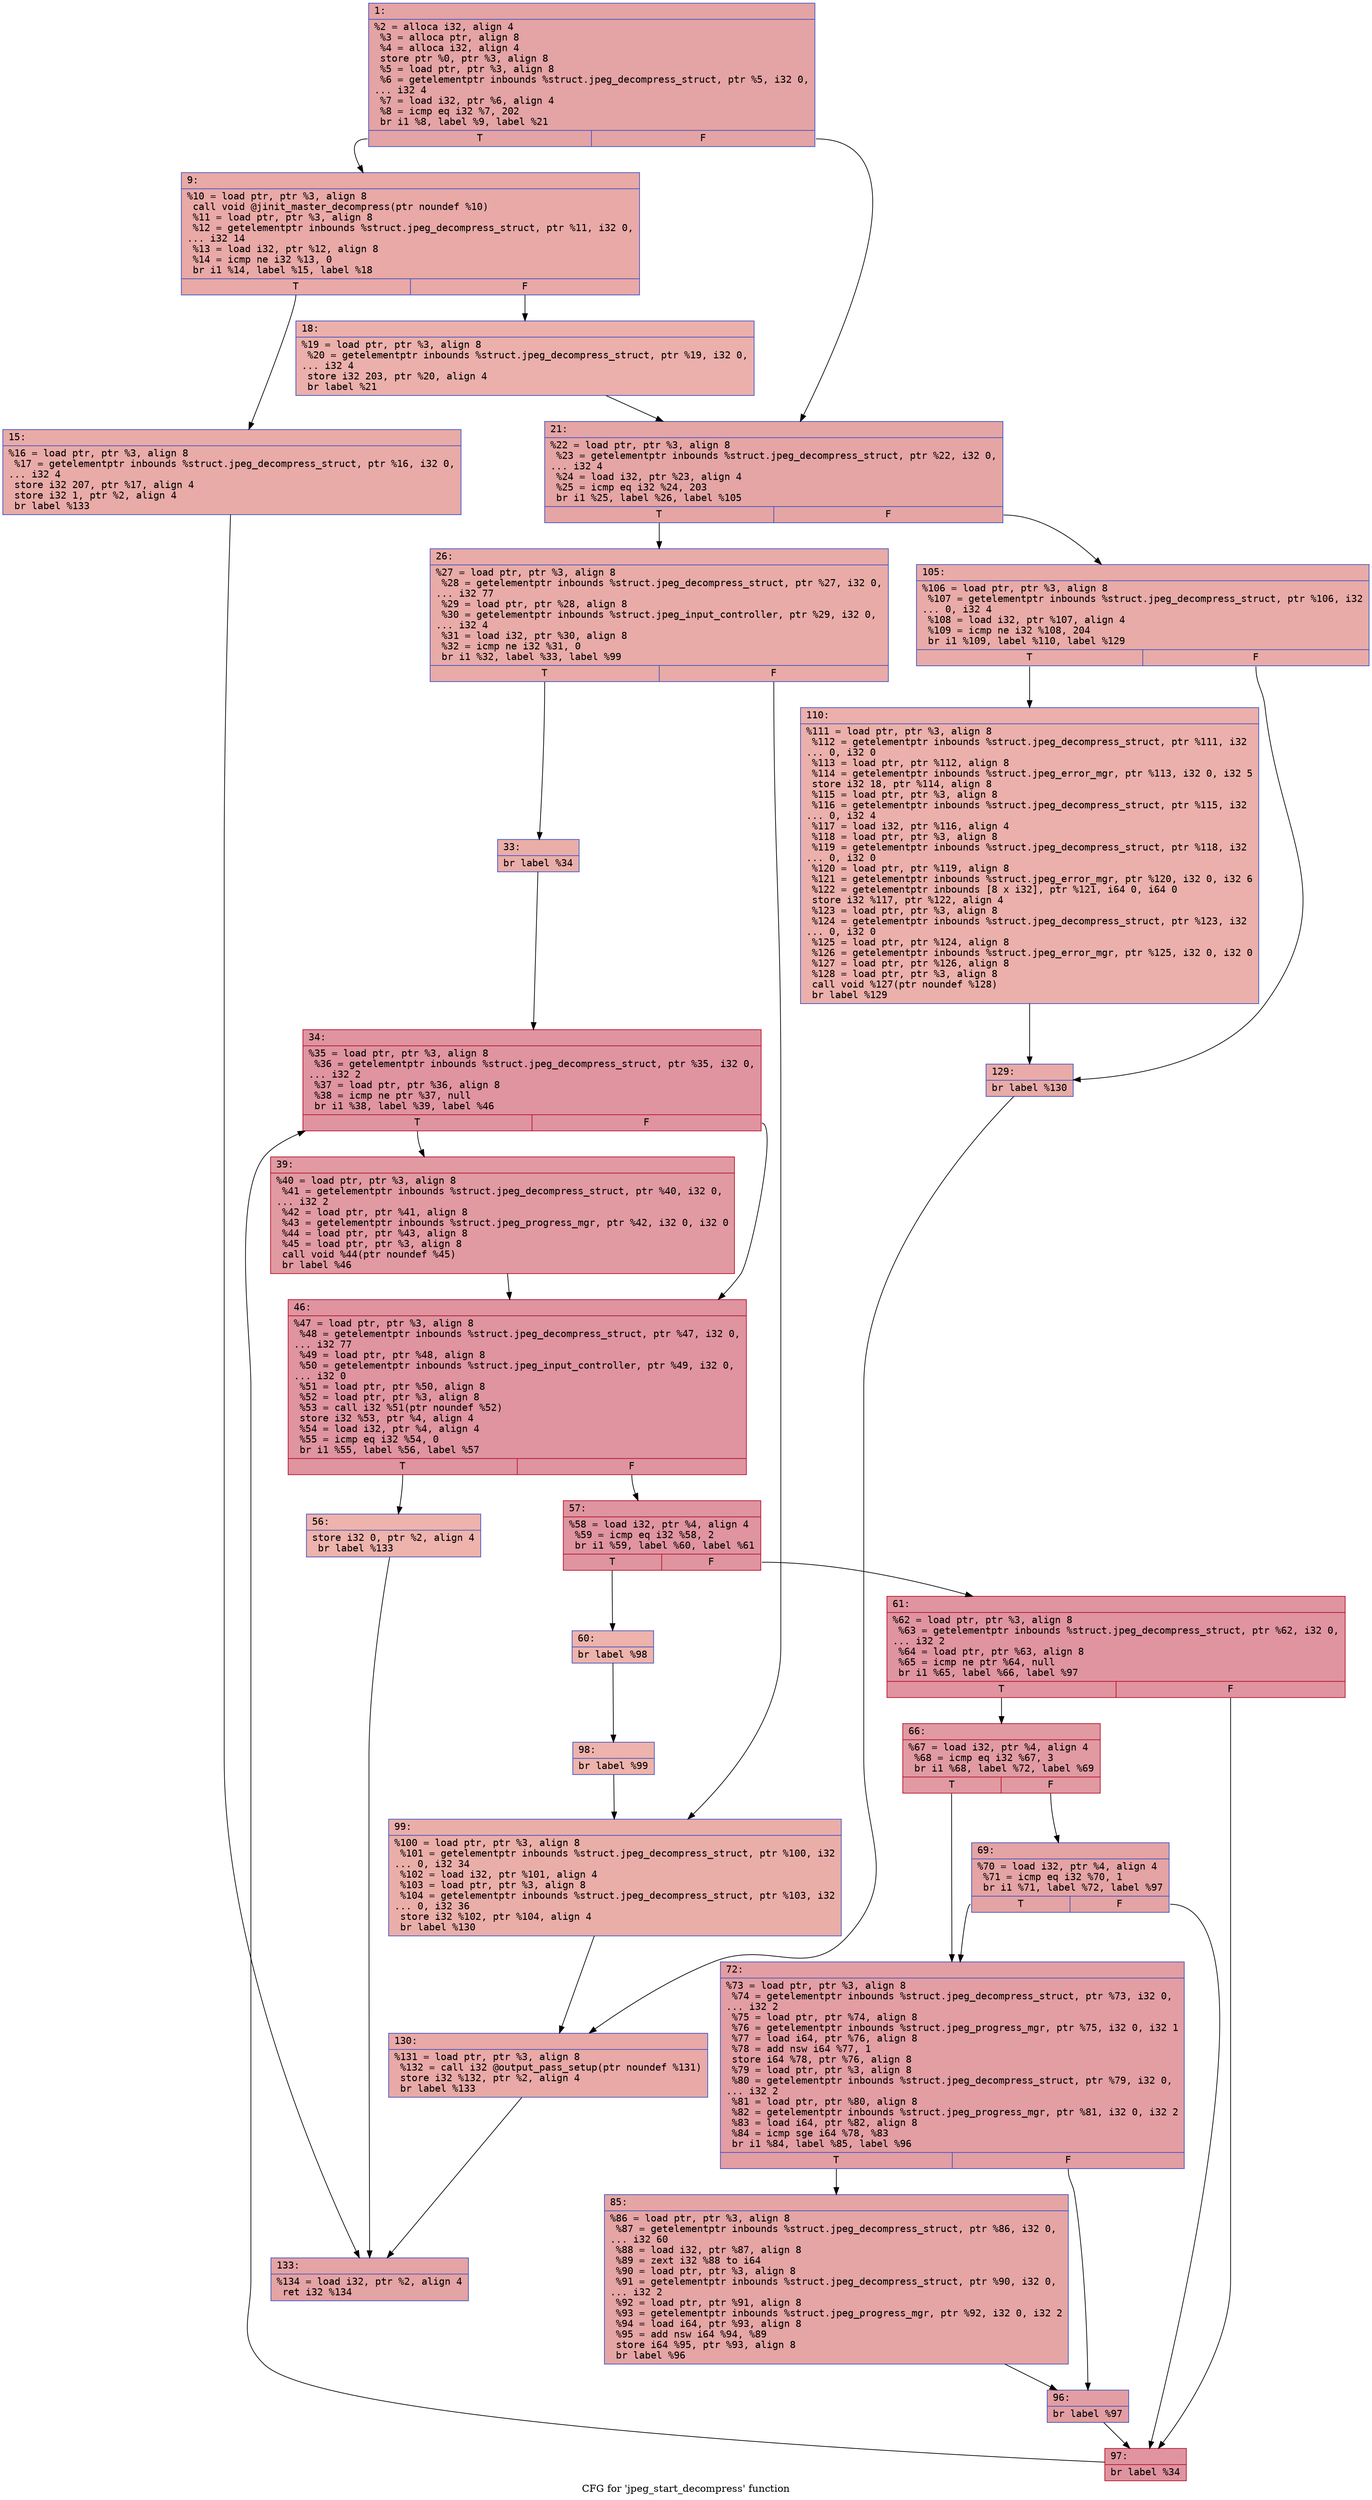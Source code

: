 digraph "CFG for 'jpeg_start_decompress' function" {
	label="CFG for 'jpeg_start_decompress' function";

	Node0x600001751ef0 [shape=record,color="#3d50c3ff", style=filled, fillcolor="#c32e3170" fontname="Courier",label="{1:\l|  %2 = alloca i32, align 4\l  %3 = alloca ptr, align 8\l  %4 = alloca i32, align 4\l  store ptr %0, ptr %3, align 8\l  %5 = load ptr, ptr %3, align 8\l  %6 = getelementptr inbounds %struct.jpeg_decompress_struct, ptr %5, i32 0,\l... i32 4\l  %7 = load i32, ptr %6, align 4\l  %8 = icmp eq i32 %7, 202\l  br i1 %8, label %9, label %21\l|{<s0>T|<s1>F}}"];
	Node0x600001751ef0:s0 -> Node0x600001751f40[tooltip="1 -> 9\nProbability 50.00%" ];
	Node0x600001751ef0:s1 -> Node0x600001752030[tooltip="1 -> 21\nProbability 50.00%" ];
	Node0x600001751f40 [shape=record,color="#3d50c3ff", style=filled, fillcolor="#ca3b3770" fontname="Courier",label="{9:\l|  %10 = load ptr, ptr %3, align 8\l  call void @jinit_master_decompress(ptr noundef %10)\l  %11 = load ptr, ptr %3, align 8\l  %12 = getelementptr inbounds %struct.jpeg_decompress_struct, ptr %11, i32 0,\l... i32 14\l  %13 = load i32, ptr %12, align 8\l  %14 = icmp ne i32 %13, 0\l  br i1 %14, label %15, label %18\l|{<s0>T|<s1>F}}"];
	Node0x600001751f40:s0 -> Node0x600001751f90[tooltip="9 -> 15\nProbability 62.50%" ];
	Node0x600001751f40:s1 -> Node0x600001751fe0[tooltip="9 -> 18\nProbability 37.50%" ];
	Node0x600001751f90 [shape=record,color="#3d50c3ff", style=filled, fillcolor="#cc403a70" fontname="Courier",label="{15:\l|  %16 = load ptr, ptr %3, align 8\l  %17 = getelementptr inbounds %struct.jpeg_decompress_struct, ptr %16, i32 0,\l... i32 4\l  store i32 207, ptr %17, align 4\l  store i32 1, ptr %2, align 4\l  br label %133\l}"];
	Node0x600001751f90 -> Node0x600001752710[tooltip="15 -> 133\nProbability 100.00%" ];
	Node0x600001751fe0 [shape=record,color="#3d50c3ff", style=filled, fillcolor="#d24b4070" fontname="Courier",label="{18:\l|  %19 = load ptr, ptr %3, align 8\l  %20 = getelementptr inbounds %struct.jpeg_decompress_struct, ptr %19, i32 0,\l... i32 4\l  store i32 203, ptr %20, align 4\l  br label %21\l}"];
	Node0x600001751fe0 -> Node0x600001752030[tooltip="18 -> 21\nProbability 100.00%" ];
	Node0x600001752030 [shape=record,color="#3d50c3ff", style=filled, fillcolor="#c5333470" fontname="Courier",label="{21:\l|  %22 = load ptr, ptr %3, align 8\l  %23 = getelementptr inbounds %struct.jpeg_decompress_struct, ptr %22, i32 0,\l... i32 4\l  %24 = load i32, ptr %23, align 4\l  %25 = icmp eq i32 %24, 203\l  br i1 %25, label %26, label %105\l|{<s0>T|<s1>F}}"];
	Node0x600001752030:s0 -> Node0x600001752080[tooltip="21 -> 26\nProbability 50.00%" ];
	Node0x600001752030:s1 -> Node0x6000017525d0[tooltip="21 -> 105\nProbability 50.00%" ];
	Node0x600001752080 [shape=record,color="#3d50c3ff", style=filled, fillcolor="#cc403a70" fontname="Courier",label="{26:\l|  %27 = load ptr, ptr %3, align 8\l  %28 = getelementptr inbounds %struct.jpeg_decompress_struct, ptr %27, i32 0,\l... i32 77\l  %29 = load ptr, ptr %28, align 8\l  %30 = getelementptr inbounds %struct.jpeg_input_controller, ptr %29, i32 0,\l... i32 4\l  %31 = load i32, ptr %30, align 8\l  %32 = icmp ne i32 %31, 0\l  br i1 %32, label %33, label %99\l|{<s0>T|<s1>F}}"];
	Node0x600001752080:s0 -> Node0x6000017520d0[tooltip="26 -> 33\nProbability 62.50%" ];
	Node0x600001752080:s1 -> Node0x600001752580[tooltip="26 -> 99\nProbability 37.50%" ];
	Node0x6000017520d0 [shape=record,color="#3d50c3ff", style=filled, fillcolor="#d0473d70" fontname="Courier",label="{33:\l|  br label %34\l}"];
	Node0x6000017520d0 -> Node0x600001752120[tooltip="33 -> 34\nProbability 100.00%" ];
	Node0x600001752120 [shape=record,color="#b70d28ff", style=filled, fillcolor="#b70d2870" fontname="Courier",label="{34:\l|  %35 = load ptr, ptr %3, align 8\l  %36 = getelementptr inbounds %struct.jpeg_decompress_struct, ptr %35, i32 0,\l... i32 2\l  %37 = load ptr, ptr %36, align 8\l  %38 = icmp ne ptr %37, null\l  br i1 %38, label %39, label %46\l|{<s0>T|<s1>F}}"];
	Node0x600001752120:s0 -> Node0x600001752170[tooltip="34 -> 39\nProbability 62.50%" ];
	Node0x600001752120:s1 -> Node0x6000017521c0[tooltip="34 -> 46\nProbability 37.50%" ];
	Node0x600001752170 [shape=record,color="#b70d28ff", style=filled, fillcolor="#bb1b2c70" fontname="Courier",label="{39:\l|  %40 = load ptr, ptr %3, align 8\l  %41 = getelementptr inbounds %struct.jpeg_decompress_struct, ptr %40, i32 0,\l... i32 2\l  %42 = load ptr, ptr %41, align 8\l  %43 = getelementptr inbounds %struct.jpeg_progress_mgr, ptr %42, i32 0, i32 0\l  %44 = load ptr, ptr %43, align 8\l  %45 = load ptr, ptr %3, align 8\l  call void %44(ptr noundef %45)\l  br label %46\l}"];
	Node0x600001752170 -> Node0x6000017521c0[tooltip="39 -> 46\nProbability 100.00%" ];
	Node0x6000017521c0 [shape=record,color="#b70d28ff", style=filled, fillcolor="#b70d2870" fontname="Courier",label="{46:\l|  %47 = load ptr, ptr %3, align 8\l  %48 = getelementptr inbounds %struct.jpeg_decompress_struct, ptr %47, i32 0,\l... i32 77\l  %49 = load ptr, ptr %48, align 8\l  %50 = getelementptr inbounds %struct.jpeg_input_controller, ptr %49, i32 0,\l... i32 0\l  %51 = load ptr, ptr %50, align 8\l  %52 = load ptr, ptr %3, align 8\l  %53 = call i32 %51(ptr noundef %52)\l  store i32 %53, ptr %4, align 4\l  %54 = load i32, ptr %4, align 4\l  %55 = icmp eq i32 %54, 0\l  br i1 %55, label %56, label %57\l|{<s0>T|<s1>F}}"];
	Node0x6000017521c0:s0 -> Node0x600001752210[tooltip="46 -> 56\nProbability 3.12%" ];
	Node0x6000017521c0:s1 -> Node0x600001752260[tooltip="46 -> 57\nProbability 96.88%" ];
	Node0x600001752210 [shape=record,color="#3d50c3ff", style=filled, fillcolor="#d6524470" fontname="Courier",label="{56:\l|  store i32 0, ptr %2, align 4\l  br label %133\l}"];
	Node0x600001752210 -> Node0x600001752710[tooltip="56 -> 133\nProbability 100.00%" ];
	Node0x600001752260 [shape=record,color="#b70d28ff", style=filled, fillcolor="#b70d2870" fontname="Courier",label="{57:\l|  %58 = load i32, ptr %4, align 4\l  %59 = icmp eq i32 %58, 2\l  br i1 %59, label %60, label %61\l|{<s0>T|<s1>F}}"];
	Node0x600001752260:s0 -> Node0x6000017522b0[tooltip="57 -> 60\nProbability 3.12%" ];
	Node0x600001752260:s1 -> Node0x600001752300[tooltip="57 -> 61\nProbability 96.88%" ];
	Node0x6000017522b0 [shape=record,color="#3d50c3ff", style=filled, fillcolor="#d6524470" fontname="Courier",label="{60:\l|  br label %98\l}"];
	Node0x6000017522b0 -> Node0x600001752530[tooltip="60 -> 98\nProbability 100.00%" ];
	Node0x600001752300 [shape=record,color="#b70d28ff", style=filled, fillcolor="#b70d2870" fontname="Courier",label="{61:\l|  %62 = load ptr, ptr %3, align 8\l  %63 = getelementptr inbounds %struct.jpeg_decompress_struct, ptr %62, i32 0,\l... i32 2\l  %64 = load ptr, ptr %63, align 8\l  %65 = icmp ne ptr %64, null\l  br i1 %65, label %66, label %97\l|{<s0>T|<s1>F}}"];
	Node0x600001752300:s0 -> Node0x600001752350[tooltip="61 -> 66\nProbability 62.50%" ];
	Node0x600001752300:s1 -> Node0x6000017524e0[tooltip="61 -> 97\nProbability 37.50%" ];
	Node0x600001752350 [shape=record,color="#b70d28ff", style=filled, fillcolor="#bb1b2c70" fontname="Courier",label="{66:\l|  %67 = load i32, ptr %4, align 4\l  %68 = icmp eq i32 %67, 3\l  br i1 %68, label %72, label %69\l|{<s0>T|<s1>F}}"];
	Node0x600001752350:s0 -> Node0x6000017523f0[tooltip="66 -> 72\nProbability 50.00%" ];
	Node0x600001752350:s1 -> Node0x6000017523a0[tooltip="66 -> 69\nProbability 50.00%" ];
	Node0x6000017523a0 [shape=record,color="#3d50c3ff", style=filled, fillcolor="#c32e3170" fontname="Courier",label="{69:\l|  %70 = load i32, ptr %4, align 4\l  %71 = icmp eq i32 %70, 1\l  br i1 %71, label %72, label %97\l|{<s0>T|<s1>F}}"];
	Node0x6000017523a0:s0 -> Node0x6000017523f0[tooltip="69 -> 72\nProbability 50.00%" ];
	Node0x6000017523a0:s1 -> Node0x6000017524e0[tooltip="69 -> 97\nProbability 50.00%" ];
	Node0x6000017523f0 [shape=record,color="#3d50c3ff", style=filled, fillcolor="#be242e70" fontname="Courier",label="{72:\l|  %73 = load ptr, ptr %3, align 8\l  %74 = getelementptr inbounds %struct.jpeg_decompress_struct, ptr %73, i32 0,\l... i32 2\l  %75 = load ptr, ptr %74, align 8\l  %76 = getelementptr inbounds %struct.jpeg_progress_mgr, ptr %75, i32 0, i32 1\l  %77 = load i64, ptr %76, align 8\l  %78 = add nsw i64 %77, 1\l  store i64 %78, ptr %76, align 8\l  %79 = load ptr, ptr %3, align 8\l  %80 = getelementptr inbounds %struct.jpeg_decompress_struct, ptr %79, i32 0,\l... i32 2\l  %81 = load ptr, ptr %80, align 8\l  %82 = getelementptr inbounds %struct.jpeg_progress_mgr, ptr %81, i32 0, i32 2\l  %83 = load i64, ptr %82, align 8\l  %84 = icmp sge i64 %78, %83\l  br i1 %84, label %85, label %96\l|{<s0>T|<s1>F}}"];
	Node0x6000017523f0:s0 -> Node0x600001752440[tooltip="72 -> 85\nProbability 50.00%" ];
	Node0x6000017523f0:s1 -> Node0x600001752490[tooltip="72 -> 96\nProbability 50.00%" ];
	Node0x600001752440 [shape=record,color="#3d50c3ff", style=filled, fillcolor="#c5333470" fontname="Courier",label="{85:\l|  %86 = load ptr, ptr %3, align 8\l  %87 = getelementptr inbounds %struct.jpeg_decompress_struct, ptr %86, i32 0,\l... i32 60\l  %88 = load i32, ptr %87, align 8\l  %89 = zext i32 %88 to i64\l  %90 = load ptr, ptr %3, align 8\l  %91 = getelementptr inbounds %struct.jpeg_decompress_struct, ptr %90, i32 0,\l... i32 2\l  %92 = load ptr, ptr %91, align 8\l  %93 = getelementptr inbounds %struct.jpeg_progress_mgr, ptr %92, i32 0, i32 2\l  %94 = load i64, ptr %93, align 8\l  %95 = add nsw i64 %94, %89\l  store i64 %95, ptr %93, align 8\l  br label %96\l}"];
	Node0x600001752440 -> Node0x600001752490[tooltip="85 -> 96\nProbability 100.00%" ];
	Node0x600001752490 [shape=record,color="#3d50c3ff", style=filled, fillcolor="#be242e70" fontname="Courier",label="{96:\l|  br label %97\l}"];
	Node0x600001752490 -> Node0x6000017524e0[tooltip="96 -> 97\nProbability 100.00%" ];
	Node0x6000017524e0 [shape=record,color="#b70d28ff", style=filled, fillcolor="#b70d2870" fontname="Courier",label="{97:\l|  br label %34\l}"];
	Node0x6000017524e0 -> Node0x600001752120[tooltip="97 -> 34\nProbability 100.00%" ];
	Node0x600001752530 [shape=record,color="#3d50c3ff", style=filled, fillcolor="#d6524470" fontname="Courier",label="{98:\l|  br label %99\l}"];
	Node0x600001752530 -> Node0x600001752580[tooltip="98 -> 99\nProbability 100.00%" ];
	Node0x600001752580 [shape=record,color="#3d50c3ff", style=filled, fillcolor="#d0473d70" fontname="Courier",label="{99:\l|  %100 = load ptr, ptr %3, align 8\l  %101 = getelementptr inbounds %struct.jpeg_decompress_struct, ptr %100, i32\l... 0, i32 34\l  %102 = load i32, ptr %101, align 4\l  %103 = load ptr, ptr %3, align 8\l  %104 = getelementptr inbounds %struct.jpeg_decompress_struct, ptr %103, i32\l... 0, i32 36\l  store i32 %102, ptr %104, align 4\l  br label %130\l}"];
	Node0x600001752580 -> Node0x6000017526c0[tooltip="99 -> 130\nProbability 100.00%" ];
	Node0x6000017525d0 [shape=record,color="#3d50c3ff", style=filled, fillcolor="#cc403a70" fontname="Courier",label="{105:\l|  %106 = load ptr, ptr %3, align 8\l  %107 = getelementptr inbounds %struct.jpeg_decompress_struct, ptr %106, i32\l... 0, i32 4\l  %108 = load i32, ptr %107, align 4\l  %109 = icmp ne i32 %108, 204\l  br i1 %109, label %110, label %129\l|{<s0>T|<s1>F}}"];
	Node0x6000017525d0:s0 -> Node0x600001752620[tooltip="105 -> 110\nProbability 50.00%" ];
	Node0x6000017525d0:s1 -> Node0x600001752670[tooltip="105 -> 129\nProbability 50.00%" ];
	Node0x600001752620 [shape=record,color="#3d50c3ff", style=filled, fillcolor="#d24b4070" fontname="Courier",label="{110:\l|  %111 = load ptr, ptr %3, align 8\l  %112 = getelementptr inbounds %struct.jpeg_decompress_struct, ptr %111, i32\l... 0, i32 0\l  %113 = load ptr, ptr %112, align 8\l  %114 = getelementptr inbounds %struct.jpeg_error_mgr, ptr %113, i32 0, i32 5\l  store i32 18, ptr %114, align 8\l  %115 = load ptr, ptr %3, align 8\l  %116 = getelementptr inbounds %struct.jpeg_decompress_struct, ptr %115, i32\l... 0, i32 4\l  %117 = load i32, ptr %116, align 4\l  %118 = load ptr, ptr %3, align 8\l  %119 = getelementptr inbounds %struct.jpeg_decompress_struct, ptr %118, i32\l... 0, i32 0\l  %120 = load ptr, ptr %119, align 8\l  %121 = getelementptr inbounds %struct.jpeg_error_mgr, ptr %120, i32 0, i32 6\l  %122 = getelementptr inbounds [8 x i32], ptr %121, i64 0, i64 0\l  store i32 %117, ptr %122, align 4\l  %123 = load ptr, ptr %3, align 8\l  %124 = getelementptr inbounds %struct.jpeg_decompress_struct, ptr %123, i32\l... 0, i32 0\l  %125 = load ptr, ptr %124, align 8\l  %126 = getelementptr inbounds %struct.jpeg_error_mgr, ptr %125, i32 0, i32 0\l  %127 = load ptr, ptr %126, align 8\l  %128 = load ptr, ptr %3, align 8\l  call void %127(ptr noundef %128)\l  br label %129\l}"];
	Node0x600001752620 -> Node0x600001752670[tooltip="110 -> 129\nProbability 100.00%" ];
	Node0x600001752670 [shape=record,color="#3d50c3ff", style=filled, fillcolor="#cc403a70" fontname="Courier",label="{129:\l|  br label %130\l}"];
	Node0x600001752670 -> Node0x6000017526c0[tooltip="129 -> 130\nProbability 100.00%" ];
	Node0x6000017526c0 [shape=record,color="#3d50c3ff", style=filled, fillcolor="#ca3b3770" fontname="Courier",label="{130:\l|  %131 = load ptr, ptr %3, align 8\l  %132 = call i32 @output_pass_setup(ptr noundef %131)\l  store i32 %132, ptr %2, align 4\l  br label %133\l}"];
	Node0x6000017526c0 -> Node0x600001752710[tooltip="130 -> 133\nProbability 100.00%" ];
	Node0x600001752710 [shape=record,color="#3d50c3ff", style=filled, fillcolor="#c32e3170" fontname="Courier",label="{133:\l|  %134 = load i32, ptr %2, align 4\l  ret i32 %134\l}"];
}
